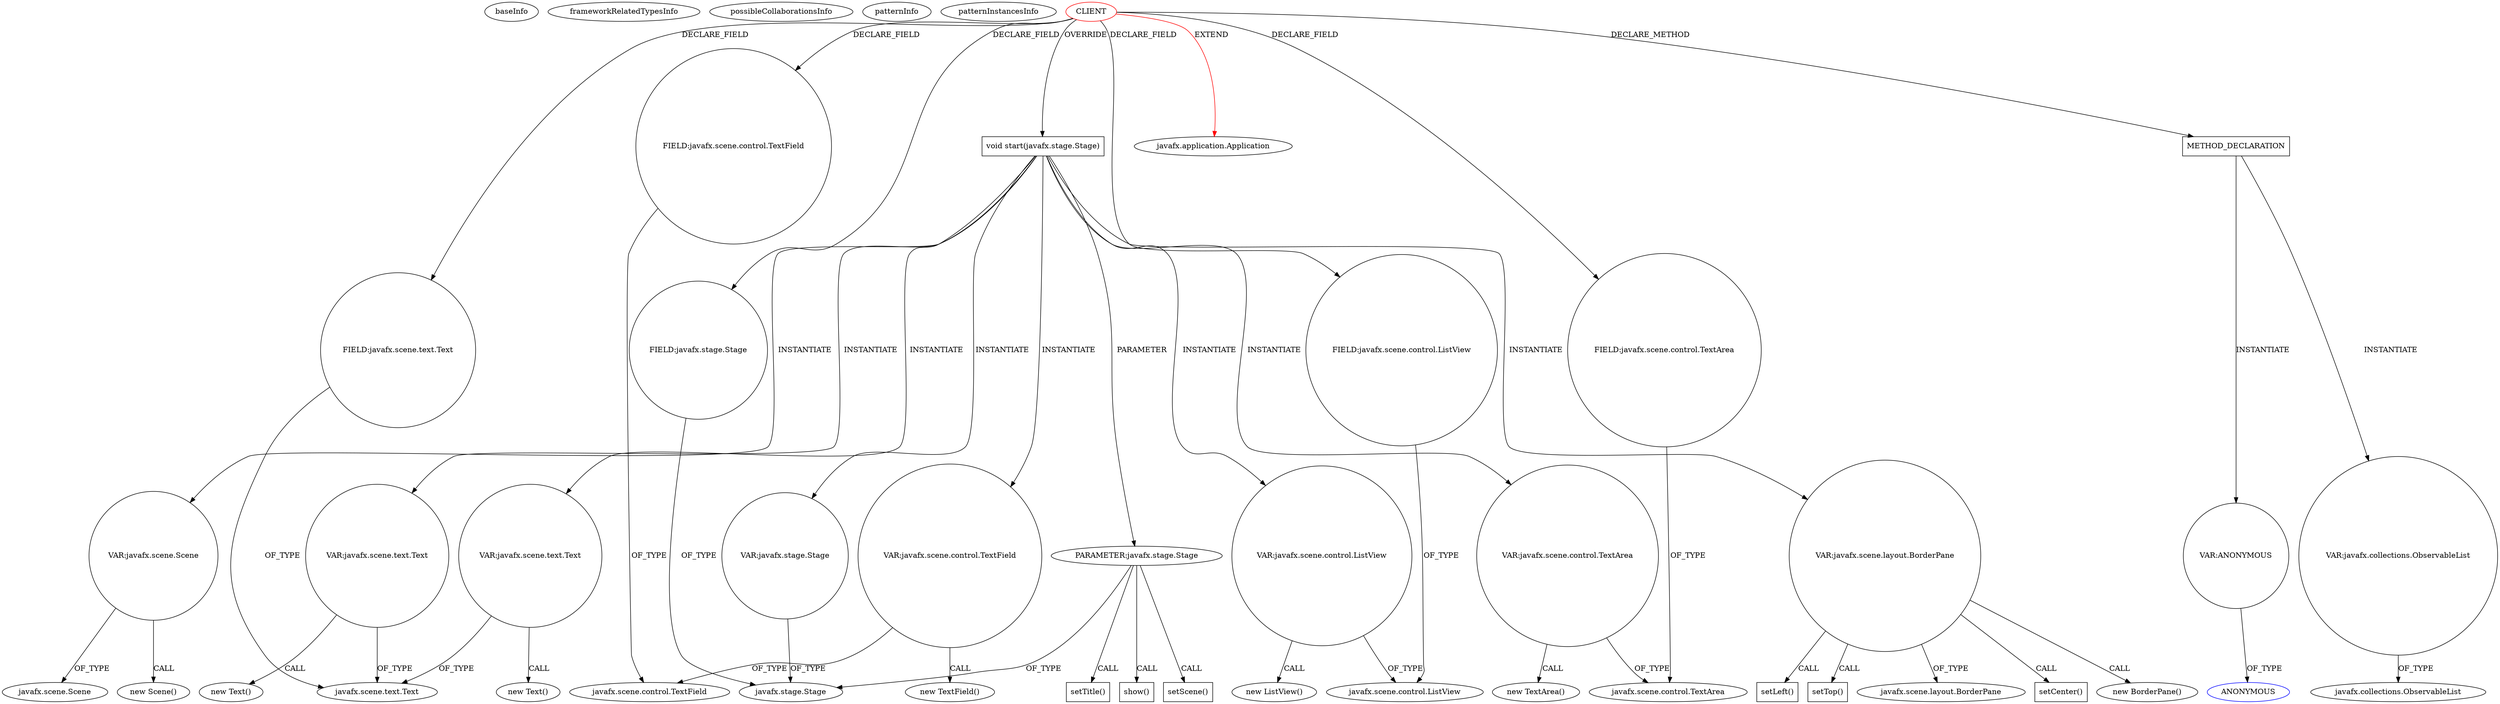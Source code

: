 digraph {
baseInfo[graphId=682,category="pattern",isAnonymous=false,possibleRelation=false]
frameworkRelatedTypesInfo[0="javafx.application.Application"]
possibleCollaborationsInfo[]
patternInfo[frequency=2.0,patternRootClient=0]
patternInstancesInfo[0="Totenfluch-TPrivateChat-Client~/Totenfluch-TPrivateChat-Client/TPrivateChat-Client-master/TPvtChat-C/src/me/Totenfluch/pack/Main.java~Main~1483",1="hibbards011-JournalRepository~/hibbards011-JournalRepository/JournalRepository-master/src/journal/JournalGUI.java~JournalGUI~2926"]
391[label="new Text()",vertexType="CONSTRUCTOR_CALL",isFrameworkType=false]
392[label="VAR:javafx.scene.text.Text",vertexType="VARIABLE_EXPRESION",isFrameworkType=false,shape=circle]
40[label="void start(javafx.stage.Stage)",vertexType="OVERRIDING_METHOD_DECLARATION",isFrameworkType=false,shape=box]
0[label="CLIENT",vertexType="ROOT_CLIENT_CLASS_DECLARATION",isFrameworkType=false,color=red]
8[label="FIELD:javafx.scene.text.Text",vertexType="FIELD_DECLARATION",isFrameworkType=false,shape=circle]
41[label="PARAMETER:javafx.stage.Stage",vertexType="PARAMETER_DECLARATION",isFrameworkType=false]
26[label="FIELD:javafx.scene.control.TextArea",vertexType="FIELD_DECLARATION",isFrameworkType=false,shape=circle]
57[label="VAR:javafx.scene.layout.BorderPane",vertexType="VARIABLE_EXPRESION",isFrameworkType=false,shape=circle]
631[label="setTop()",vertexType="INSIDE_CALL",isFrameworkType=false,shape=box]
58[label="javafx.scene.layout.BorderPane",vertexType="FRAMEWORK_CLASS_TYPE",isFrameworkType=false]
36[label="FIELD:javafx.scene.control.ListView",vertexType="FIELD_DECLARATION",isFrameworkType=false,shape=circle]
56[label="new BorderPane()",vertexType="CONSTRUCTOR_CALL",isFrameworkType=false]
2[label="FIELD:javafx.scene.control.TextField",vertexType="FIELD_DECLARATION",isFrameworkType=false,shape=circle]
39[label="javafx.stage.Stage",vertexType="FRAMEWORK_CLASS_TYPE",isFrameworkType=false]
43[label="VAR:javafx.stage.Stage",vertexType="VARIABLE_EXPRESION",isFrameworkType=false,shape=circle]
3[label="javafx.scene.control.TextField",vertexType="FRAMEWORK_CLASS_TYPE",isFrameworkType=false]
1[label="javafx.application.Application",vertexType="FRAMEWORK_CLASS_TYPE",isFrameworkType=false]
845[label="METHOD_DECLARATION",vertexType="CLIENT_METHOD_DECLARATION",isFrameworkType=false,shape=box]
857[label="VAR:ANONYMOUS",vertexType="VARIABLE_EXPRESION",isFrameworkType=false,shape=circle]
9[label="javafx.scene.text.Text",vertexType="FRAMEWORK_CLASS_TYPE",isFrameworkType=false]
851[label="VAR:javafx.collections.ObservableList",vertexType="VARIABLE_EXPRESION",isFrameworkType=false,shape=circle]
858[label="ANONYMOUS",vertexType="REFERENCE_ANONYMOUS_DECLARATION",isFrameworkType=false,color=blue]
337[label="VAR:javafx.scene.control.ListView",vertexType="VARIABLE_EXPRESION",isFrameworkType=false,shape=circle]
35[label="javafx.collections.ObservableList",vertexType="FRAMEWORK_INTERFACE_TYPE",isFrameworkType=false]
498[label="VAR:javafx.scene.text.Text",vertexType="VARIABLE_EXPRESION",isFrameworkType=false,shape=circle]
497[label="new Text()",vertexType="CONSTRUCTOR_CALL",isFrameworkType=false]
682[label="show()",vertexType="INSIDE_CALL",isFrameworkType=false,shape=box]
27[label="javafx.scene.control.TextArea",vertexType="FRAMEWORK_CLASS_TYPE",isFrameworkType=false]
38[label="FIELD:javafx.stage.Stage",vertexType="FIELD_DECLARATION",isFrameworkType=false,shape=circle]
274[label="VAR:javafx.scene.control.TextArea",vertexType="VARIABLE_EXPRESION",isFrameworkType=false,shape=circle]
273[label="new TextArea()",vertexType="CONSTRUCTOR_CALL",isFrameworkType=false]
680[label="setTitle()",vertexType="INSIDE_CALL",isFrameworkType=false,shape=box]
332[label="setCenter()",vertexType="INSIDE_CALL",isFrameworkType=false,shape=box]
471[label="VAR:javafx.scene.control.TextField",vertexType="VARIABLE_EXPRESION",isFrameworkType=false,shape=circle]
470[label="new TextField()",vertexType="CONSTRUCTOR_CALL",isFrameworkType=false]
37[label="javafx.scene.control.ListView",vertexType="FRAMEWORK_CLASS_TYPE",isFrameworkType=false]
633[label="VAR:javafx.scene.Scene",vertexType="VARIABLE_EXPRESION",isFrameworkType=false,shape=circle]
632[label="new Scene()",vertexType="CONSTRUCTOR_CALL",isFrameworkType=false]
678[label="setScene()",vertexType="INSIDE_CALL",isFrameworkType=false,shape=box]
634[label="javafx.scene.Scene",vertexType="FRAMEWORK_CLASS_TYPE",isFrameworkType=false]
336[label="new ListView()",vertexType="CONSTRUCTOR_CALL",isFrameworkType=false]
328[label="setLeft()",vertexType="INSIDE_CALL",isFrameworkType=false,shape=box]
57->328[label="CALL"]
38->39[label="OF_TYPE"]
274->27[label="OF_TYPE"]
845->851[label="INSTANTIATE"]
40->337[label="INSTANTIATE"]
0->2[label="DECLARE_FIELD"]
41->680[label="CALL"]
851->35[label="OF_TYPE"]
633->634[label="OF_TYPE"]
392->391[label="CALL"]
0->8[label="DECLARE_FIELD"]
40->57[label="INSTANTIATE"]
0->1[label="EXTEND",color=red]
8->9[label="OF_TYPE"]
57->56[label="CALL"]
40->274[label="INSTANTIATE"]
857->858[label="OF_TYPE"]
40->43[label="INSTANTIATE"]
337->336[label="CALL"]
0->845[label="DECLARE_METHOD"]
0->40[label="OVERRIDE"]
0->36[label="DECLARE_FIELD"]
43->39[label="OF_TYPE"]
498->9[label="OF_TYPE"]
40->498[label="INSTANTIATE"]
40->633[label="INSTANTIATE"]
36->37[label="OF_TYPE"]
41->678[label="CALL"]
471->470[label="CALL"]
0->38[label="DECLARE_FIELD"]
57->332[label="CALL"]
40->471[label="INSTANTIATE"]
845->857[label="INSTANTIATE"]
41->39[label="OF_TYPE"]
392->9[label="OF_TYPE"]
471->3[label="OF_TYPE"]
57->631[label="CALL"]
2->3[label="OF_TYPE"]
57->58[label="OF_TYPE"]
0->26[label="DECLARE_FIELD"]
26->27[label="OF_TYPE"]
41->682[label="CALL"]
337->37[label="OF_TYPE"]
274->273[label="CALL"]
633->632[label="CALL"]
40->41[label="PARAMETER"]
40->392[label="INSTANTIATE"]
498->497[label="CALL"]
}
